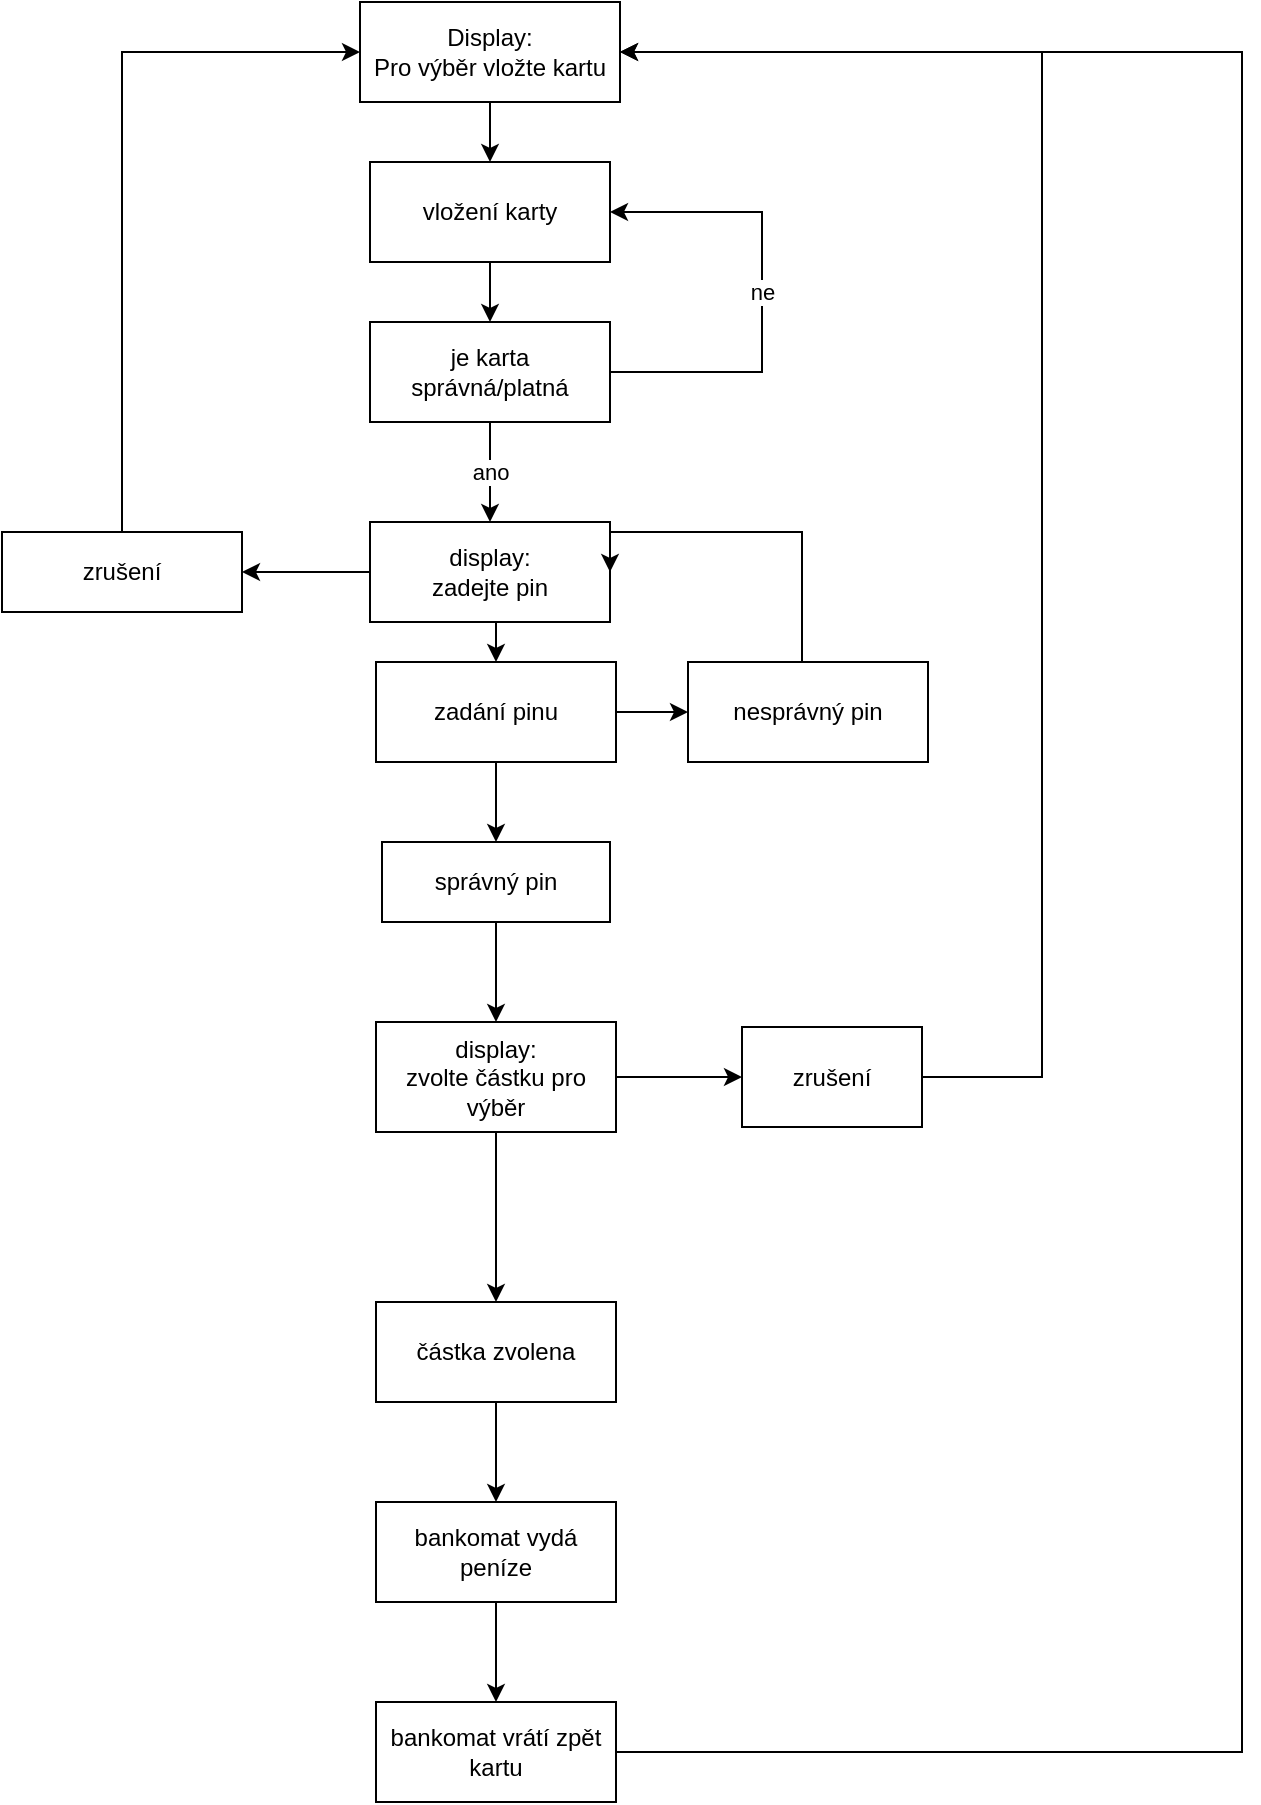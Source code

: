 <mxfile version="17.1.0" type="github"><diagram id="EjH4vra68KhuwIO6mOpx" name="Page-1"><mxGraphModel dx="868" dy="454" grid="1" gridSize="10" guides="1" tooltips="1" connect="1" arrows="1" fold="1" page="1" pageScale="1" pageWidth="827" pageHeight="1169" math="0" shadow="0"><root><mxCell id="0"/><mxCell id="1" parent="0"/><mxCell id="OkgQ-wlmAH5LxHWMmGVP-2" style="edgeStyle=orthogonalEdgeStyle;rounded=0;orthogonalLoop=1;jettySize=auto;html=1;entryX=0.5;entryY=0;entryDx=0;entryDy=0;" parent="1" source="OkgQ-wlmAH5LxHWMmGVP-1" target="OkgQ-wlmAH5LxHWMmGVP-3" edge="1"><mxGeometry relative="1" as="geometry"><mxPoint x="414" y="150" as="targetPoint"/></mxGeometry></mxCell><mxCell id="OkgQ-wlmAH5LxHWMmGVP-1" value="Display:&lt;br&gt;Pro výběr vložte kartu" style="rounded=0;whiteSpace=wrap;html=1;" parent="1" vertex="1"><mxGeometry x="349" y="40" width="130" height="50" as="geometry"/></mxCell><mxCell id="OkgQ-wlmAH5LxHWMmGVP-4" style="edgeStyle=orthogonalEdgeStyle;rounded=0;orthogonalLoop=1;jettySize=auto;html=1;exitX=0.5;exitY=1;exitDx=0;exitDy=0;entryX=0.5;entryY=0;entryDx=0;entryDy=0;" parent="1" source="OkgQ-wlmAH5LxHWMmGVP-3" target="8rBevmNVoQOUcj3EaajD-1" edge="1"><mxGeometry relative="1" as="geometry"><mxPoint x="414" y="250" as="targetPoint"/></mxGeometry></mxCell><mxCell id="OkgQ-wlmAH5LxHWMmGVP-3" value="vložení karty" style="rounded=0;whiteSpace=wrap;html=1;" parent="1" vertex="1"><mxGeometry x="354" y="120" width="120" height="50" as="geometry"/></mxCell><mxCell id="OkgQ-wlmAH5LxHWMmGVP-6" style="edgeStyle=orthogonalEdgeStyle;rounded=0;orthogonalLoop=1;jettySize=auto;html=1;exitX=0.5;exitY=1;exitDx=0;exitDy=0;entryX=0.5;entryY=0;entryDx=0;entryDy=0;" parent="1" source="OkgQ-wlmAH5LxHWMmGVP-5" edge="1" target="OkgQ-wlmAH5LxHWMmGVP-7"><mxGeometry relative="1" as="geometry"><mxPoint x="414" y="340" as="targetPoint"/></mxGeometry></mxCell><mxCell id="OkgQ-wlmAH5LxHWMmGVP-31" style="edgeStyle=orthogonalEdgeStyle;rounded=0;orthogonalLoop=1;jettySize=auto;html=1;exitX=0;exitY=0.5;exitDx=0;exitDy=0;entryX=1;entryY=0.5;entryDx=0;entryDy=0;" parent="1" source="OkgQ-wlmAH5LxHWMmGVP-5" target="OkgQ-wlmAH5LxHWMmGVP-30" edge="1"><mxGeometry relative="1" as="geometry"/></mxCell><mxCell id="OkgQ-wlmAH5LxHWMmGVP-5" value="display:&lt;br&gt;zadejte pin" style="rounded=0;whiteSpace=wrap;html=1;" parent="1" vertex="1"><mxGeometry x="354" y="300" width="120" height="50" as="geometry"/></mxCell><mxCell id="OkgQ-wlmAH5LxHWMmGVP-8" style="edgeStyle=orthogonalEdgeStyle;rounded=0;orthogonalLoop=1;jettySize=auto;html=1;exitX=0.5;exitY=1;exitDx=0;exitDy=0;" parent="1" source="OkgQ-wlmAH5LxHWMmGVP-7" target="OkgQ-wlmAH5LxHWMmGVP-9" edge="1"><mxGeometry relative="1" as="geometry"><mxPoint x="417" y="460" as="targetPoint"/></mxGeometry></mxCell><mxCell id="OkgQ-wlmAH5LxHWMmGVP-10" style="edgeStyle=orthogonalEdgeStyle;rounded=0;orthogonalLoop=1;jettySize=auto;html=1;" parent="1" source="OkgQ-wlmAH5LxHWMmGVP-7" target="OkgQ-wlmAH5LxHWMmGVP-11" edge="1"><mxGeometry relative="1" as="geometry"><mxPoint x="523" y="395" as="targetPoint"/></mxGeometry></mxCell><mxCell id="OkgQ-wlmAH5LxHWMmGVP-7" value="zadání pinu" style="rounded=0;whiteSpace=wrap;html=1;" parent="1" vertex="1"><mxGeometry x="357" y="370" width="120" height="50" as="geometry"/></mxCell><mxCell id="OkgQ-wlmAH5LxHWMmGVP-12" style="edgeStyle=orthogonalEdgeStyle;rounded=0;orthogonalLoop=1;jettySize=auto;html=1;entryX=1;entryY=0.5;entryDx=0;entryDy=0;" parent="1" source="OkgQ-wlmAH5LxHWMmGVP-11" target="OkgQ-wlmAH5LxHWMmGVP-5" edge="1"><mxGeometry relative="1" as="geometry"><mxPoint x="510" y="300" as="targetPoint"/><Array as="points"><mxPoint x="570" y="305"/></Array></mxGeometry></mxCell><mxCell id="OkgQ-wlmAH5LxHWMmGVP-11" value="nesprávný pin" style="rounded=0;whiteSpace=wrap;html=1;" parent="1" vertex="1"><mxGeometry x="513" y="370" width="120" height="50" as="geometry"/></mxCell><mxCell id="OkgQ-wlmAH5LxHWMmGVP-20" value="" style="edgeStyle=orthogonalEdgeStyle;rounded=0;orthogonalLoop=1;jettySize=auto;html=1;" parent="1" source="OkgQ-wlmAH5LxHWMmGVP-13" target="OkgQ-wlmAH5LxHWMmGVP-19" edge="1"><mxGeometry relative="1" as="geometry"/></mxCell><mxCell id="OkgQ-wlmAH5LxHWMmGVP-27" style="edgeStyle=orthogonalEdgeStyle;rounded=0;orthogonalLoop=1;jettySize=auto;html=1;exitX=1;exitY=0.5;exitDx=0;exitDy=0;entryX=0;entryY=0.5;entryDx=0;entryDy=0;" parent="1" source="OkgQ-wlmAH5LxHWMmGVP-13" target="OkgQ-wlmAH5LxHWMmGVP-26" edge="1"><mxGeometry relative="1" as="geometry"/></mxCell><mxCell id="OkgQ-wlmAH5LxHWMmGVP-13" value="display:&lt;br&gt;zvolte částku pro výběr" style="rounded=0;whiteSpace=wrap;html=1;" parent="1" vertex="1"><mxGeometry x="357" y="550" width="120" height="55" as="geometry"/></mxCell><mxCell id="OkgQ-wlmAH5LxHWMmGVP-17" style="edgeStyle=orthogonalEdgeStyle;rounded=0;orthogonalLoop=1;jettySize=auto;html=1;entryX=0.5;entryY=0;entryDx=0;entryDy=0;" parent="1" source="OkgQ-wlmAH5LxHWMmGVP-9" target="OkgQ-wlmAH5LxHWMmGVP-13" edge="1"><mxGeometry relative="1" as="geometry"/></mxCell><mxCell id="OkgQ-wlmAH5LxHWMmGVP-9" value="správný pin" style="rounded=0;whiteSpace=wrap;html=1;" parent="1" vertex="1"><mxGeometry x="360" y="460" width="114" height="40" as="geometry"/></mxCell><mxCell id="OkgQ-wlmAH5LxHWMmGVP-22" value="" style="edgeStyle=orthogonalEdgeStyle;rounded=0;orthogonalLoop=1;jettySize=auto;html=1;" parent="1" source="OkgQ-wlmAH5LxHWMmGVP-19" target="OkgQ-wlmAH5LxHWMmGVP-21" edge="1"><mxGeometry relative="1" as="geometry"/></mxCell><mxCell id="OkgQ-wlmAH5LxHWMmGVP-19" value="částka zvolena" style="whiteSpace=wrap;html=1;rounded=0;" parent="1" vertex="1"><mxGeometry x="357" y="690" width="120" height="50" as="geometry"/></mxCell><mxCell id="OkgQ-wlmAH5LxHWMmGVP-24" value="" style="edgeStyle=orthogonalEdgeStyle;rounded=0;orthogonalLoop=1;jettySize=auto;html=1;" parent="1" source="OkgQ-wlmAH5LxHWMmGVP-21" target="OkgQ-wlmAH5LxHWMmGVP-23" edge="1"><mxGeometry relative="1" as="geometry"/></mxCell><mxCell id="OkgQ-wlmAH5LxHWMmGVP-21" value="bankomat vydá peníze" style="whiteSpace=wrap;html=1;rounded=0;" parent="1" vertex="1"><mxGeometry x="357" y="790" width="120" height="50" as="geometry"/></mxCell><mxCell id="OkgQ-wlmAH5LxHWMmGVP-25" style="edgeStyle=orthogonalEdgeStyle;rounded=0;orthogonalLoop=1;jettySize=auto;html=1;entryX=1;entryY=0.5;entryDx=0;entryDy=0;" parent="1" source="OkgQ-wlmAH5LxHWMmGVP-23" target="OkgQ-wlmAH5LxHWMmGVP-1" edge="1"><mxGeometry relative="1" as="geometry"><Array as="points"><mxPoint x="790" y="915"/><mxPoint x="790" y="65"/></Array></mxGeometry></mxCell><mxCell id="OkgQ-wlmAH5LxHWMmGVP-23" value="bankomat vrátí zpět kartu" style="whiteSpace=wrap;html=1;rounded=0;" parent="1" vertex="1"><mxGeometry x="357" y="890" width="120" height="50" as="geometry"/></mxCell><mxCell id="OkgQ-wlmAH5LxHWMmGVP-29" style="edgeStyle=orthogonalEdgeStyle;rounded=0;orthogonalLoop=1;jettySize=auto;html=1;exitX=1;exitY=0.5;exitDx=0;exitDy=0;entryX=1;entryY=0.5;entryDx=0;entryDy=0;" parent="1" source="OkgQ-wlmAH5LxHWMmGVP-26" target="OkgQ-wlmAH5LxHWMmGVP-1" edge="1"><mxGeometry relative="1" as="geometry"><Array as="points"><mxPoint x="690" y="578"/><mxPoint x="690" y="65"/></Array></mxGeometry></mxCell><mxCell id="OkgQ-wlmAH5LxHWMmGVP-26" value="zrušení" style="rounded=0;whiteSpace=wrap;html=1;" parent="1" vertex="1"><mxGeometry x="540" y="552.5" width="90" height="50" as="geometry"/></mxCell><mxCell id="OkgQ-wlmAH5LxHWMmGVP-32" style="edgeStyle=orthogonalEdgeStyle;rounded=0;orthogonalLoop=1;jettySize=auto;html=1;entryX=0;entryY=0.5;entryDx=0;entryDy=0;" parent="1" source="OkgQ-wlmAH5LxHWMmGVP-30" target="OkgQ-wlmAH5LxHWMmGVP-1" edge="1"><mxGeometry relative="1" as="geometry"><Array as="points"><mxPoint x="230" y="65"/></Array></mxGeometry></mxCell><mxCell id="OkgQ-wlmAH5LxHWMmGVP-30" value="zrušení" style="rounded=0;whiteSpace=wrap;html=1;" parent="1" vertex="1"><mxGeometry x="170" y="305" width="120" height="40" as="geometry"/></mxCell><mxCell id="8rBevmNVoQOUcj3EaajD-2" value="ano" style="edgeStyle=orthogonalEdgeStyle;rounded=0;orthogonalLoop=1;jettySize=auto;html=1;" edge="1" parent="1" source="8rBevmNVoQOUcj3EaajD-1" target="OkgQ-wlmAH5LxHWMmGVP-5"><mxGeometry relative="1" as="geometry"/></mxCell><mxCell id="8rBevmNVoQOUcj3EaajD-3" value="ne" style="edgeStyle=orthogonalEdgeStyle;rounded=0;orthogonalLoop=1;jettySize=auto;html=1;entryX=1;entryY=0.5;entryDx=0;entryDy=0;" edge="1" parent="1" source="8rBevmNVoQOUcj3EaajD-1" target="OkgQ-wlmAH5LxHWMmGVP-3"><mxGeometry relative="1" as="geometry"><mxPoint x="550" y="130" as="targetPoint"/><Array as="points"><mxPoint x="550" y="225"/><mxPoint x="550" y="145"/></Array></mxGeometry></mxCell><mxCell id="8rBevmNVoQOUcj3EaajD-1" value="je karta správná/platná" style="rounded=0;whiteSpace=wrap;html=1;" vertex="1" parent="1"><mxGeometry x="354" y="200" width="120" height="50" as="geometry"/></mxCell></root></mxGraphModel></diagram></mxfile>